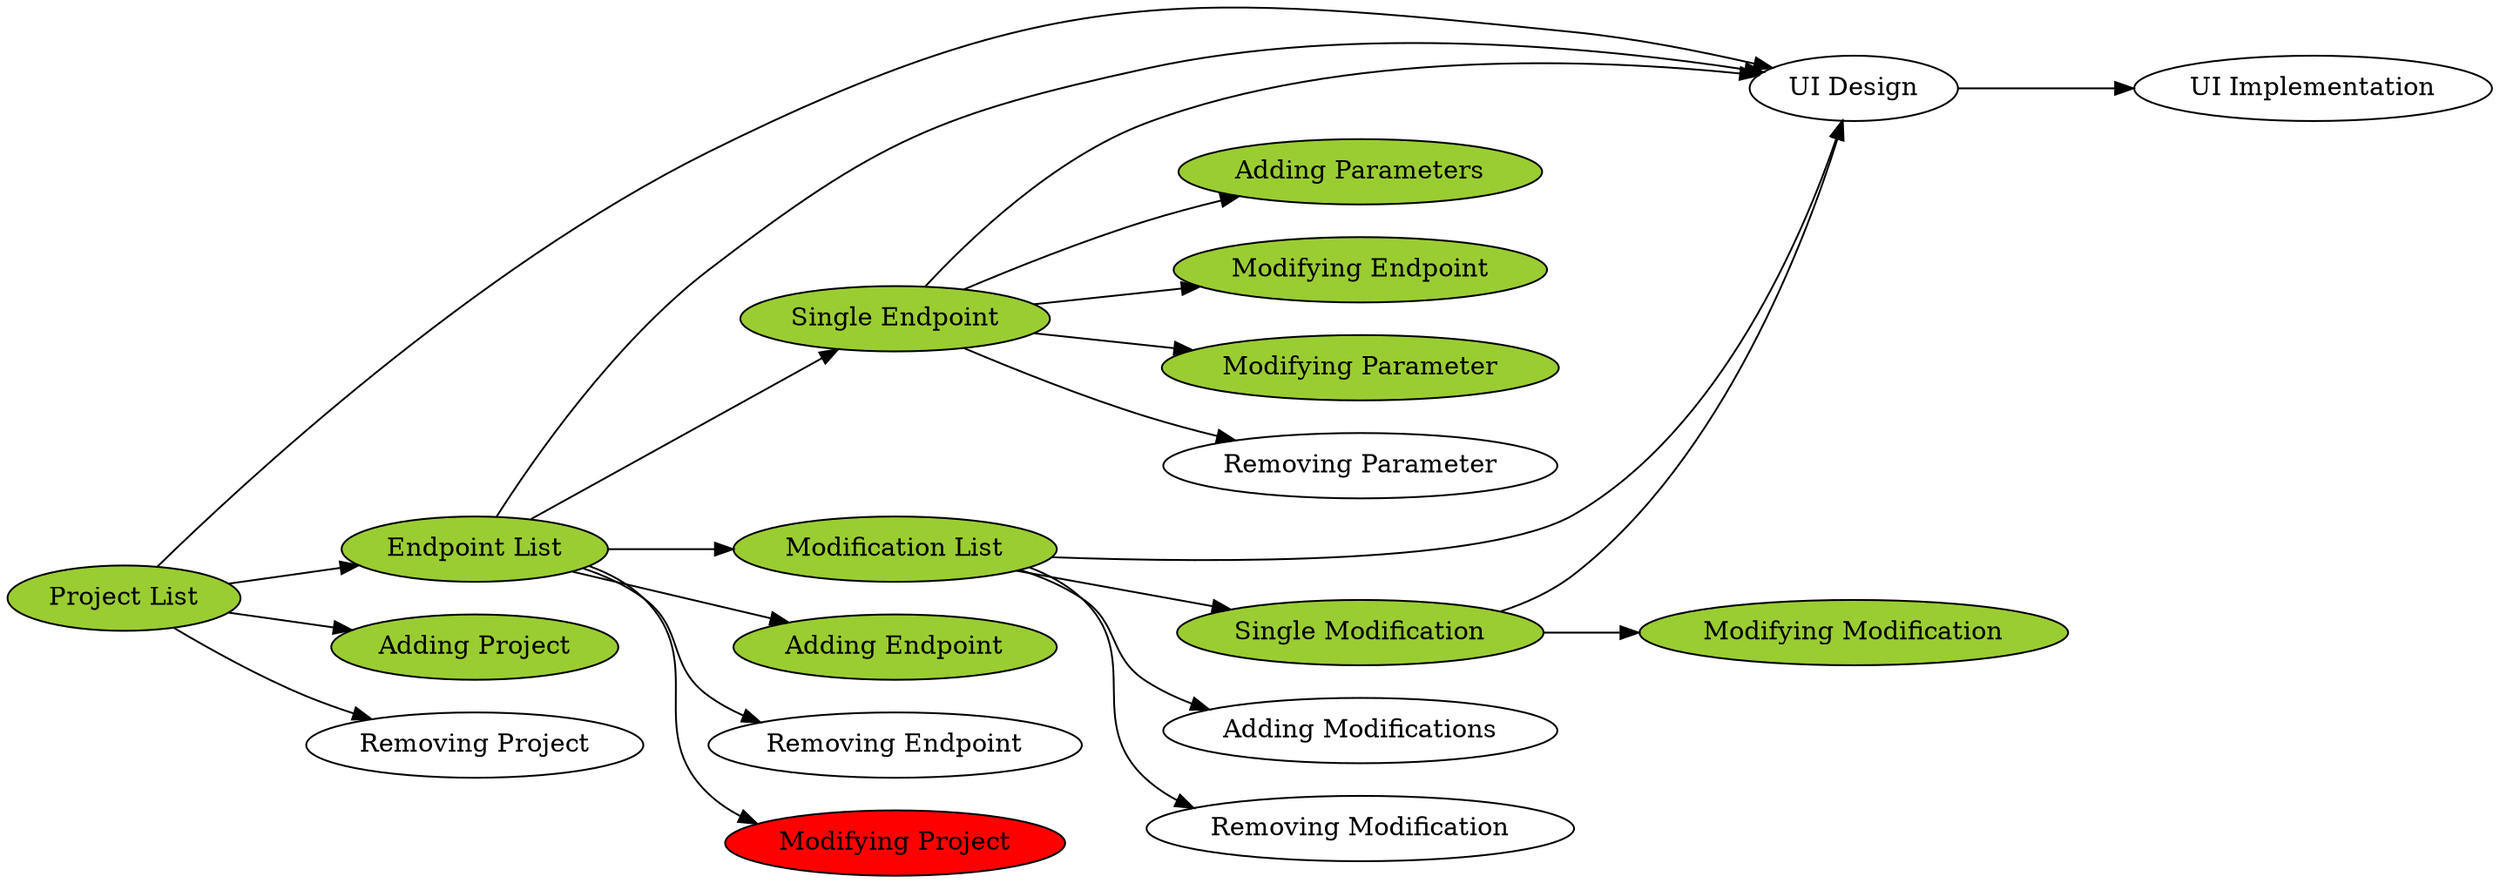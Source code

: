 digraph {
    //layout = circo;
    //mindist = .5;
    rankdir=LR;

    disp_project_list -> ui_design;
    disp_project_list -> disp_endpoint_list;
    disp_project_list -> adding_project;
    disp_project_list -> removing_project;

    disp_endpoint_list -> ui_design;
    disp_endpoint_list -> disp_single_endpoint;
    disp_endpoint_list -> disp_modification_list;
    disp_endpoint_list -> adding_endpoint;
    disp_endpoint_list -> removing_endpoint;
    disp_endpoint_list -> modifying_project;

    disp_single_endpoint -> ui_design;
    disp_single_endpoint -> adding_parameter;
    disp_single_endpoint -> modifying_endpoint;
    disp_single_endpoint -> modifying_parameter;
    disp_single_endpoint -> removing_parameter;

    disp_modification_list -> ui_design;
    disp_modification_list -> disp_single_modification;
    disp_modification_list -> adding_modification;
    disp_modification_list -> removing_modification;

    disp_single_modification -> ui_design;
    disp_single_modification -> modifying_modification;

    ui_design -> ui_implementation;




    disp_project_list           [label="Project List", style="filled", fillcolor="yellowgreen"];
    disp_endpoint_list          [label="Endpoint List", style="filled", fillcolor="yellowgreen"];
    disp_modification_list      [label="Modification List", style="filled", fillcolor="yellowgreen"];

    disp_single_endpoint        [label="Single Endpoint", style="filled", fillcolor="yellowgreen"];
    disp_single_modification    [label="Single Modification", style="filled", fillcolor="yellowgreen"];

    ui_implementation   [label="UI Implementation"];
    ui_design           [label="UI Design"];

    adding_project          [label="Adding Project", style="filled", fillcolor="yellowgreen"];
    adding_endpoint         [label="Adding Endpoint", style="filled", fillcolor="yellowgreen"];
    adding_parameter        [label="Adding Parameters", style="filled", fillcolor="yellowgreen"];
    adding_modification     [label="Adding Modifications"];

    modifying_project       [label="Modifying Project", style="filled", fillcolor="red"];
    modifying_endpoint      [label="Modifying Endpoint", style="filled", fillcolor="yellowgreen"];
    modifying_parameter     [label="Modifying Parameter", style="filled", fillcolor="yellowgreen"];
    modifying_modification  [label="Modifying Modification", style="filled", fillcolor="yellowgreen"];

    removing_project        [label="Removing Project"];
    removing_endpoint       [label="Removing Endpoint"];
    removing_parameter      [label="Removing Parameter"];
    removing_modification   [label="Removing Modification"];
}
